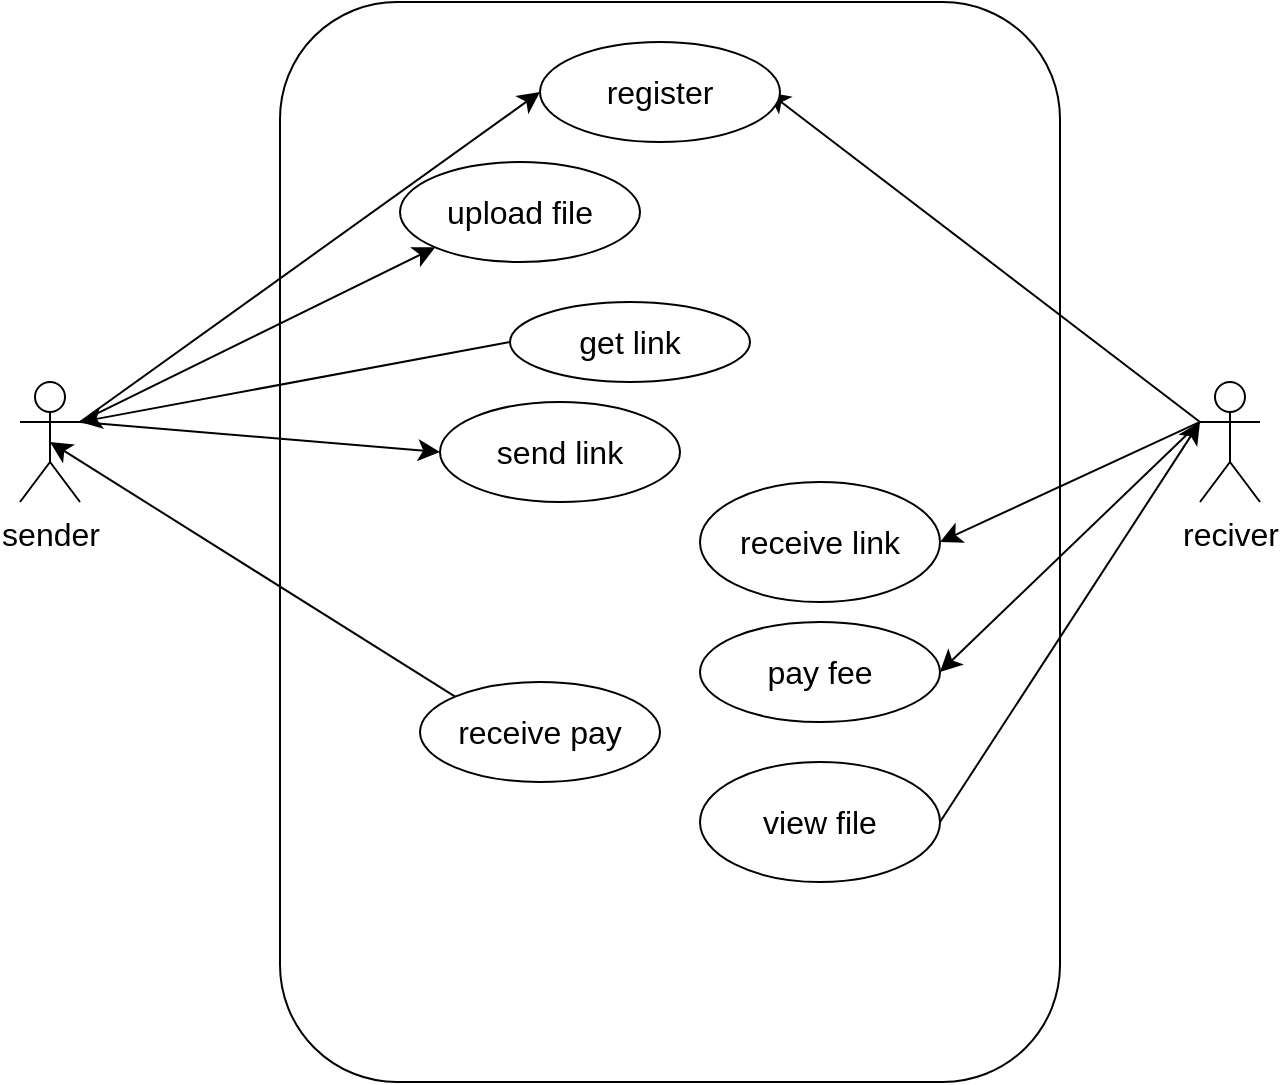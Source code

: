 <mxfile version="21.5.0" type="device">
  <diagram name="Page-1" id="pSNUddSy2RyUW6vENhUx">
    <mxGraphModel dx="1061" dy="521" grid="1" gridSize="10" guides="1" tooltips="1" connect="1" arrows="1" fold="1" page="1" pageScale="1" pageWidth="850" pageHeight="1100" math="0" shadow="0">
      <root>
        <mxCell id="0" />
        <mxCell id="1" parent="0" />
        <mxCell id="WzwdB8PXXyjiRwTRp8fM-1" value="sender" style="shape=umlActor;verticalLabelPosition=bottom;verticalAlign=top;html=1;outlineConnect=0;fontSize=16;" vertex="1" parent="1">
          <mxGeometry x="120" y="240" width="30" height="60" as="geometry" />
        </mxCell>
        <mxCell id="WzwdB8PXXyjiRwTRp8fM-2" value="" style="rounded=1;whiteSpace=wrap;html=1;fontSize=16;" vertex="1" parent="1">
          <mxGeometry x="250" y="50" width="390" height="540" as="geometry" />
        </mxCell>
        <mxCell id="WzwdB8PXXyjiRwTRp8fM-14" style="edgeStyle=none;curved=1;rounded=0;orthogonalLoop=1;jettySize=auto;html=1;exitX=0;exitY=0.333;exitDx=0;exitDy=0;exitPerimeter=0;entryX=0.95;entryY=0.5;entryDx=0;entryDy=0;entryPerimeter=0;fontSize=12;startSize=8;endSize=8;" edge="1" parent="1" source="WzwdB8PXXyjiRwTRp8fM-3" target="WzwdB8PXXyjiRwTRp8fM-5">
          <mxGeometry relative="1" as="geometry" />
        </mxCell>
        <mxCell id="WzwdB8PXXyjiRwTRp8fM-18" style="edgeStyle=none;curved=1;rounded=0;orthogonalLoop=1;jettySize=auto;html=1;exitX=0;exitY=0.333;exitDx=0;exitDy=0;exitPerimeter=0;entryX=1;entryY=0.5;entryDx=0;entryDy=0;fontSize=12;startSize=8;endSize=8;" edge="1" parent="1" source="WzwdB8PXXyjiRwTRp8fM-3" target="WzwdB8PXXyjiRwTRp8fM-9">
          <mxGeometry relative="1" as="geometry" />
        </mxCell>
        <mxCell id="WzwdB8PXXyjiRwTRp8fM-19" style="edgeStyle=none;curved=1;rounded=0;orthogonalLoop=1;jettySize=auto;html=1;exitX=0;exitY=0.333;exitDx=0;exitDy=0;exitPerimeter=0;entryX=1;entryY=0.5;entryDx=0;entryDy=0;fontSize=12;startSize=8;endSize=8;" edge="1" parent="1" source="WzwdB8PXXyjiRwTRp8fM-3" target="WzwdB8PXXyjiRwTRp8fM-10">
          <mxGeometry relative="1" as="geometry" />
        </mxCell>
        <mxCell id="WzwdB8PXXyjiRwTRp8fM-3" value="reciver" style="shape=umlActor;verticalLabelPosition=bottom;verticalAlign=top;html=1;outlineConnect=0;fontSize=16;" vertex="1" parent="1">
          <mxGeometry x="710" y="240" width="30" height="60" as="geometry" />
        </mxCell>
        <mxCell id="WzwdB8PXXyjiRwTRp8fM-5" value="register" style="ellipse;whiteSpace=wrap;html=1;fontSize=16;" vertex="1" parent="1">
          <mxGeometry x="380" y="70" width="120" height="50" as="geometry" />
        </mxCell>
        <mxCell id="WzwdB8PXXyjiRwTRp8fM-6" value="upload file" style="ellipse;whiteSpace=wrap;html=1;fontSize=16;" vertex="1" parent="1">
          <mxGeometry x="310" y="130" width="120" height="50" as="geometry" />
        </mxCell>
        <mxCell id="WzwdB8PXXyjiRwTRp8fM-16" style="edgeStyle=none;curved=1;rounded=0;orthogonalLoop=1;jettySize=auto;html=1;exitX=0;exitY=0.5;exitDx=0;exitDy=0;fontSize=12;startSize=8;endSize=8;" edge="1" parent="1" source="WzwdB8PXXyjiRwTRp8fM-7">
          <mxGeometry relative="1" as="geometry">
            <mxPoint x="150" y="260" as="targetPoint" />
          </mxGeometry>
        </mxCell>
        <mxCell id="WzwdB8PXXyjiRwTRp8fM-7" value="get link" style="ellipse;whiteSpace=wrap;html=1;fontSize=16;" vertex="1" parent="1">
          <mxGeometry x="365" y="200" width="120" height="40" as="geometry" />
        </mxCell>
        <mxCell id="WzwdB8PXXyjiRwTRp8fM-8" value="send link" style="ellipse;whiteSpace=wrap;html=1;fontSize=16;" vertex="1" parent="1">
          <mxGeometry x="330" y="250" width="120" height="50" as="geometry" />
        </mxCell>
        <mxCell id="WzwdB8PXXyjiRwTRp8fM-9" value="receive link" style="ellipse;whiteSpace=wrap;html=1;fontSize=16;" vertex="1" parent="1">
          <mxGeometry x="460" y="290" width="120" height="60" as="geometry" />
        </mxCell>
        <mxCell id="WzwdB8PXXyjiRwTRp8fM-10" value="pay fee" style="ellipse;whiteSpace=wrap;html=1;fontSize=16;" vertex="1" parent="1">
          <mxGeometry x="460" y="360" width="120" height="50" as="geometry" />
        </mxCell>
        <mxCell id="WzwdB8PXXyjiRwTRp8fM-20" style="edgeStyle=none;curved=1;rounded=0;orthogonalLoop=1;jettySize=auto;html=1;exitX=1;exitY=0.5;exitDx=0;exitDy=0;entryX=0;entryY=0.333;entryDx=0;entryDy=0;entryPerimeter=0;fontSize=12;startSize=8;endSize=8;" edge="1" parent="1" source="WzwdB8PXXyjiRwTRp8fM-11" target="WzwdB8PXXyjiRwTRp8fM-3">
          <mxGeometry relative="1" as="geometry" />
        </mxCell>
        <mxCell id="WzwdB8PXXyjiRwTRp8fM-11" value="view file" style="ellipse;whiteSpace=wrap;html=1;fontSize=16;" vertex="1" parent="1">
          <mxGeometry x="460" y="430" width="120" height="60" as="geometry" />
        </mxCell>
        <mxCell id="WzwdB8PXXyjiRwTRp8fM-21" style="edgeStyle=none;curved=1;rounded=0;orthogonalLoop=1;jettySize=auto;html=1;exitX=0;exitY=0;exitDx=0;exitDy=0;entryX=0.5;entryY=0.5;entryDx=0;entryDy=0;entryPerimeter=0;fontSize=12;startSize=8;endSize=8;" edge="1" parent="1" source="WzwdB8PXXyjiRwTRp8fM-12" target="WzwdB8PXXyjiRwTRp8fM-1">
          <mxGeometry relative="1" as="geometry" />
        </mxCell>
        <mxCell id="WzwdB8PXXyjiRwTRp8fM-12" value="receive pay" style="ellipse;whiteSpace=wrap;html=1;fontSize=16;" vertex="1" parent="1">
          <mxGeometry x="320" y="390" width="120" height="50" as="geometry" />
        </mxCell>
        <mxCell id="WzwdB8PXXyjiRwTRp8fM-13" style="edgeStyle=none;curved=1;rounded=0;orthogonalLoop=1;jettySize=auto;html=1;exitX=1;exitY=0.333;exitDx=0;exitDy=0;exitPerimeter=0;entryX=0;entryY=0.5;entryDx=0;entryDy=0;fontSize=12;startSize=8;endSize=8;" edge="1" parent="1" source="WzwdB8PXXyjiRwTRp8fM-1" target="WzwdB8PXXyjiRwTRp8fM-5">
          <mxGeometry relative="1" as="geometry" />
        </mxCell>
        <mxCell id="WzwdB8PXXyjiRwTRp8fM-15" style="edgeStyle=none;curved=1;rounded=0;orthogonalLoop=1;jettySize=auto;html=1;exitX=1;exitY=0.333;exitDx=0;exitDy=0;exitPerimeter=0;entryX=0;entryY=1;entryDx=0;entryDy=0;fontSize=12;startSize=8;endSize=8;" edge="1" parent="1" source="WzwdB8PXXyjiRwTRp8fM-1" target="WzwdB8PXXyjiRwTRp8fM-6">
          <mxGeometry relative="1" as="geometry" />
        </mxCell>
        <mxCell id="WzwdB8PXXyjiRwTRp8fM-17" style="edgeStyle=none;curved=1;rounded=0;orthogonalLoop=1;jettySize=auto;html=1;exitX=1;exitY=0.333;exitDx=0;exitDy=0;exitPerimeter=0;entryX=0;entryY=0.5;entryDx=0;entryDy=0;fontSize=12;startSize=8;endSize=8;" edge="1" parent="1" source="WzwdB8PXXyjiRwTRp8fM-1" target="WzwdB8PXXyjiRwTRp8fM-8">
          <mxGeometry relative="1" as="geometry" />
        </mxCell>
      </root>
    </mxGraphModel>
  </diagram>
</mxfile>
